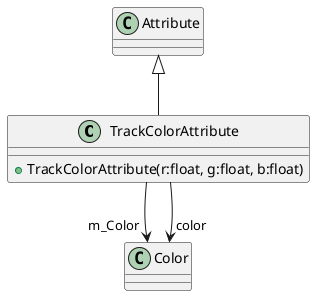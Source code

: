 @startuml
class TrackColorAttribute {
    + TrackColorAttribute(r:float, g:float, b:float)
}
Attribute <|-- TrackColorAttribute
TrackColorAttribute --> "m_Color" Color
TrackColorAttribute --> "color" Color
@enduml
